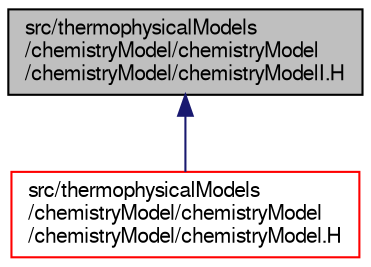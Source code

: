 digraph "src/thermophysicalModels/chemistryModel/chemistryModel/chemistryModel/chemistryModelI.H"
{
  bgcolor="transparent";
  edge [fontname="FreeSans",fontsize="10",labelfontname="FreeSans",labelfontsize="10"];
  node [fontname="FreeSans",fontsize="10",shape=record];
  Node302 [label="src/thermophysicalModels\l/chemistryModel/chemistryModel\l/chemistryModel/chemistryModelI.H",height=0.2,width=0.4,color="black", fillcolor="grey75", style="filled", fontcolor="black"];
  Node302 -> Node303 [dir="back",color="midnightblue",fontsize="10",style="solid",fontname="FreeSans"];
  Node303 [label="src/thermophysicalModels\l/chemistryModel/chemistryModel\l/chemistryModel/chemistryModel.H",height=0.2,width=0.4,color="red",URL="$a15497.html"];
}
